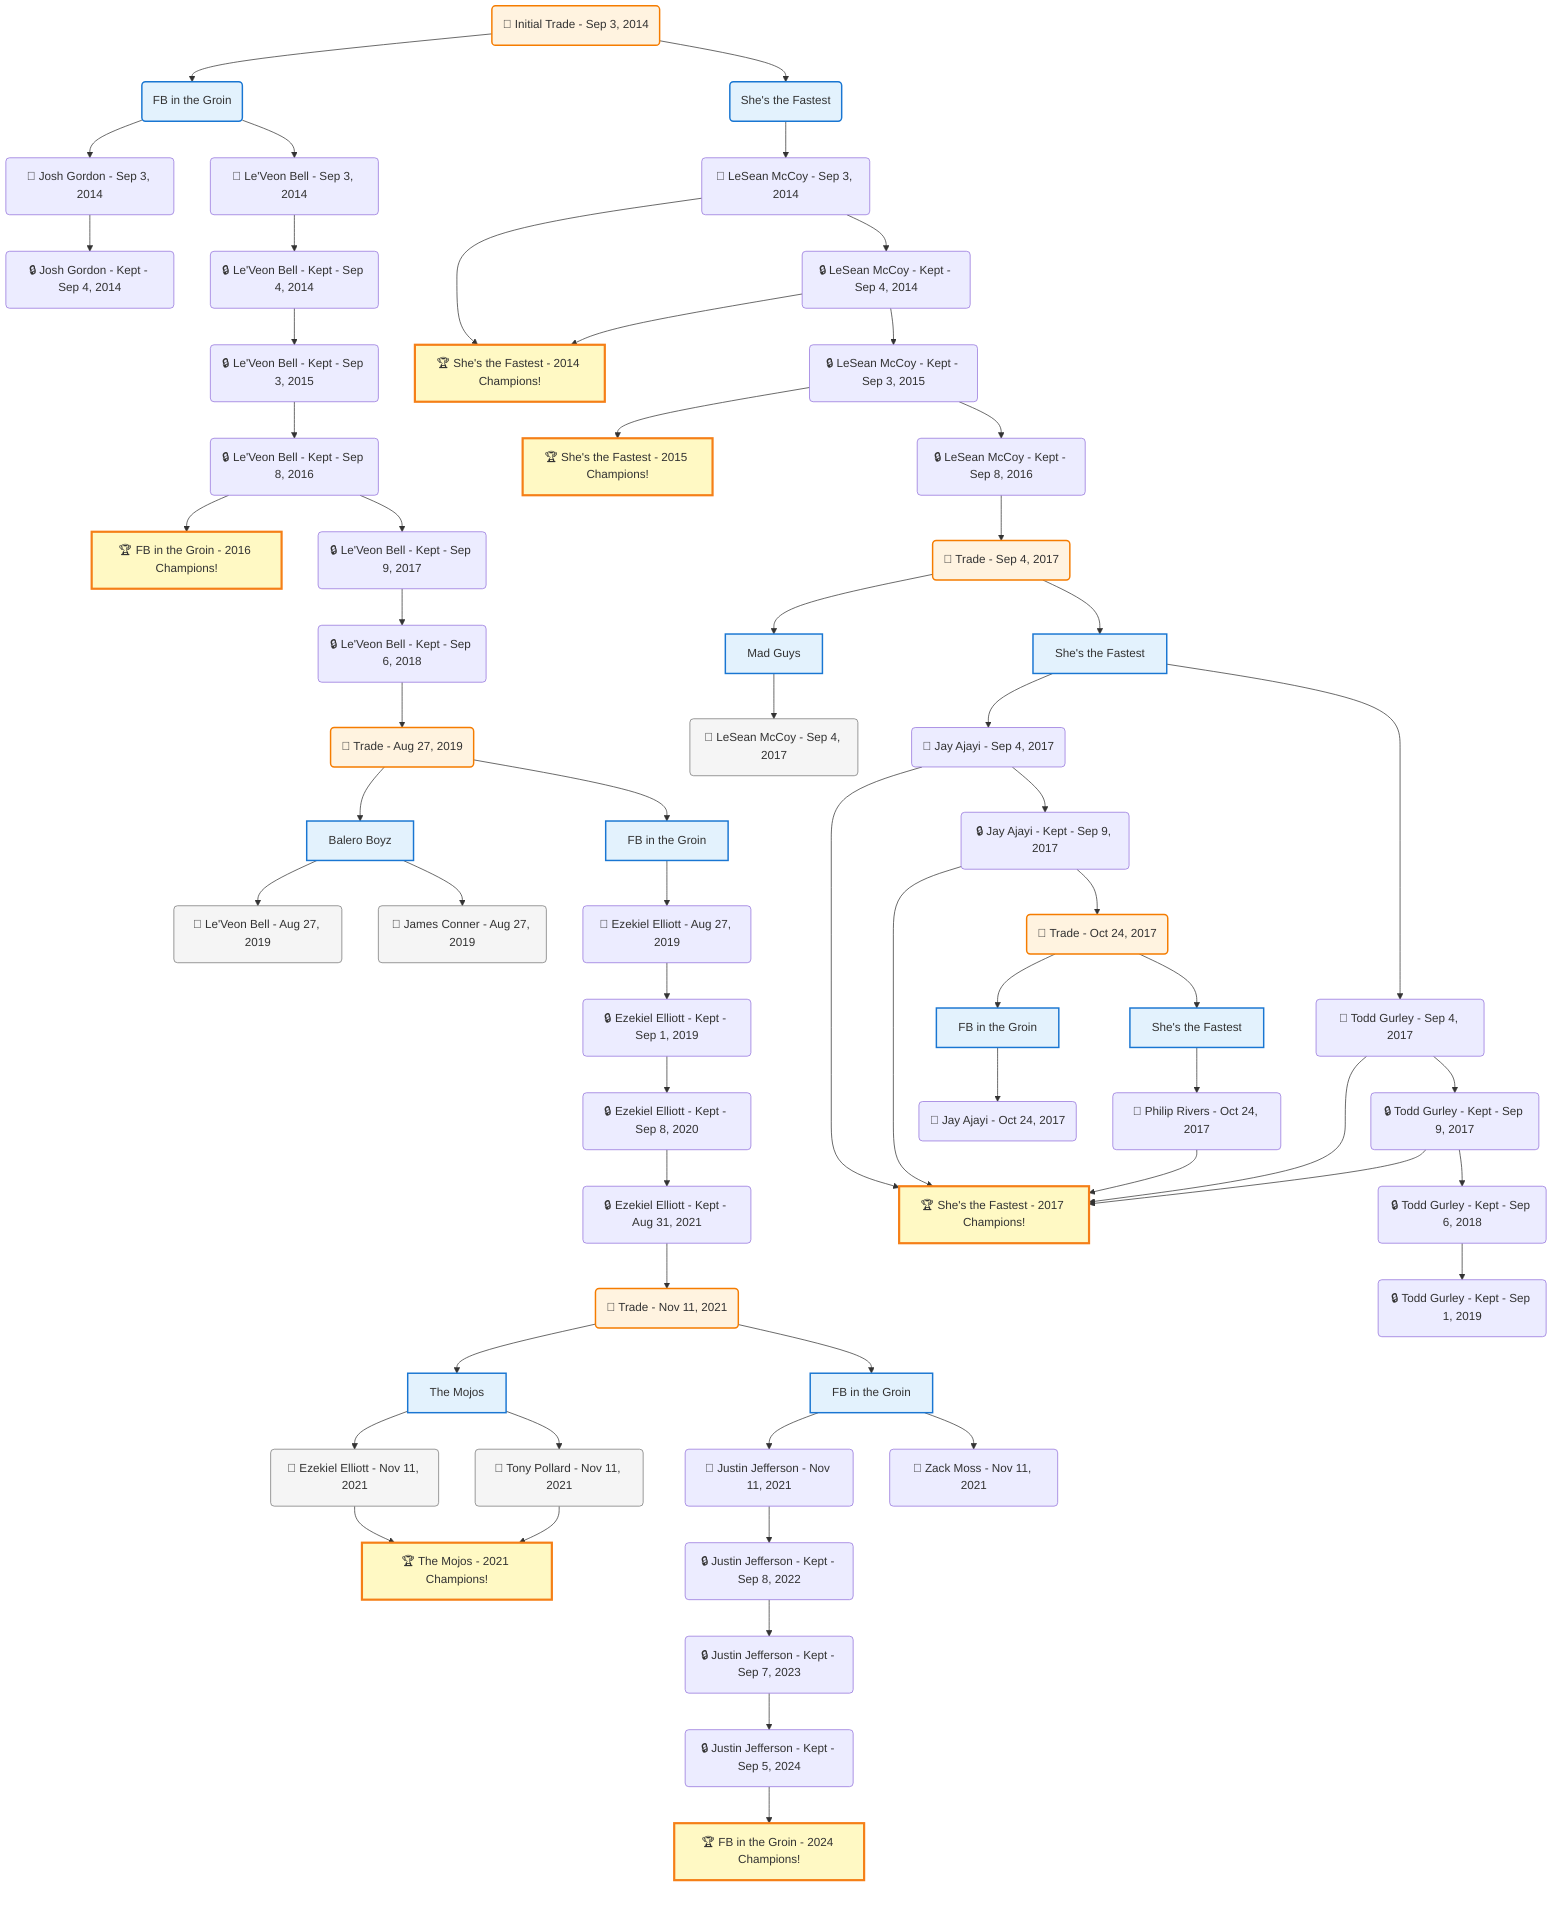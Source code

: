 flowchart TD

    TRADE_MAIN("🔄 Initial Trade - Sep 3, 2014")
    TEAM_1("FB in the Groin")
    TEAM_2("She's the Fastest")
    NODE_380ecf00-e996-4abc-90af-70604c332789("🔄 Josh Gordon - Sep 3, 2014")
    NODE_f697d168-6b7f-4878-8a05-a49e0a6f9b18("🔒 Josh Gordon - Kept - Sep 4, 2014")
    NODE_6e0312c7-4d17-4fcb-af7b-81387470692a("🔄 LeSean McCoy - Sep 3, 2014")
    CHAMP_4449259f-64af-44fd-9235-1facc0926234_2014["🏆 She's the Fastest - 2014 Champions!"]
    NODE_879f2656-d4be-4622-bd71-86c09df64f9c("🔒 LeSean McCoy - Kept - Sep 4, 2014")
    NODE_86430b66-2117-4a0e-abb3-08d47c3c9c84("🔒 LeSean McCoy - Kept - Sep 3, 2015")
    CHAMP_4449259f-64af-44fd-9235-1facc0926234_2015["🏆 She's the Fastest - 2015 Champions!"]
    NODE_ba3bdcae-4bb5-4f28-ae63-8bf8713c8176("🔒 LeSean McCoy - Kept - Sep 8, 2016")
    TRADE_7bfba4bd-d6f1-4209-a621-bdb2a5b2de39_3("🔄 Trade - Sep 4, 2017")
    TEAM_f5908944-6efd-40eb-af54-6c53004e0e2f_4["Mad Guys"]
    NODE_8b63d102-f4c2-48a5-a58b-8dcd4ba73548("🔄 LeSean McCoy - Sep 4, 2017")
    TEAM_4449259f-64af-44fd-9235-1facc0926234_5["She's the Fastest"]
    NODE_342070a1-be0c-42aa-aedd-0ccad980b574("🔄 Jay Ajayi - Sep 4, 2017")
    CHAMP_4449259f-64af-44fd-9235-1facc0926234_2017["🏆 She's the Fastest - 2017 Champions!"]
    NODE_c26b55c1-4a85-45e4-8cc0-589e05ed701f("🔒 Jay Ajayi - Kept - Sep 9, 2017")
    TRADE_c1f694f3-bcd6-4c48-88ac-be7badfd3a46_6("🔄 Trade - Oct 24, 2017")
    TEAM_f483ecf1-cd17-4991-854b-e52dfc957b45_7["FB in the Groin"]
    NODE_e0a1586e-d2fc-4385-96de-c3277cf46910("🔄 Jay Ajayi - Oct 24, 2017")
    TEAM_4449259f-64af-44fd-9235-1facc0926234_8["She's the Fastest"]
    NODE_bb510a60-4949-4ed5-8b26-bff6b0df9152("🔄 Philip Rivers - Oct 24, 2017")
    NODE_c0f8a169-bc6c-495e-9c45-26181e5bda87("🔄 Todd Gurley - Sep 4, 2017")
    NODE_26ed1213-fc70-4ae3-8fe1-8bc04cad9ad9("🔒 Todd Gurley - Kept - Sep 9, 2017")
    NODE_2b1dd8e1-8389-44d4-a07e-3600515cddf1("🔒 Todd Gurley - Kept - Sep 6, 2018")
    NODE_c0e9293b-aaf0-4dd4-9a98-3a27f21525aa("🔒 Todd Gurley - Kept - Sep 1, 2019")
    NODE_0adf7de3-6ada-4ca6-9156-d61c99541556("🔄 Le'Veon Bell - Sep 3, 2014")
    NODE_dd4321d9-65d0-4334-bab2-727d350027d1("🔒 Le'Veon Bell - Kept - Sep 4, 2014")
    NODE_bf4916ee-43f9-4df8-95ac-8ce96ffcca8e("🔒 Le'Veon Bell - Kept - Sep 3, 2015")
    NODE_65aa82f8-b9d0-454b-b7fc-0130c9b7c907("🔒 Le'Veon Bell - Kept - Sep 8, 2016")
    CHAMP_f483ecf1-cd17-4991-854b-e52dfc957b45_2016["🏆 FB in the Groin - 2016 Champions!"]
    NODE_a248381c-e48f-4d69-8b27-cc02b8f5f4cb("🔒 Le'Veon Bell - Kept - Sep 9, 2017")
    NODE_59cf1611-563a-434e-aff0-6077a5396432("🔒 Le'Veon Bell - Kept - Sep 6, 2018")
    TRADE_4e45f353-24c3-46d7-a691-a8cb31da069e_9("🔄 Trade - Aug 27, 2019")
    TEAM_2feaf03e-fb22-498e-ac8f-e596b6ba7810_10["Balero Boyz"]
    NODE_59268d5b-f355-4b6e-bca4-070815370b04("🔄 Le'Veon Bell - Aug 27, 2019")
    NODE_cbe60832-3c71-4196-aa36-cf78c53f7f2d("🔄 James Conner - Aug 27, 2019")
    TEAM_f483ecf1-cd17-4991-854b-e52dfc957b45_11["FB in the Groin"]
    NODE_45a0bd28-03b2-44dc-a3a1-ec8a0bca96ce("🔄 Ezekiel Elliott - Aug 27, 2019")
    NODE_8c26cca0-aacf-430d-ad2c-aa79ed5d716f("🔒 Ezekiel Elliott - Kept - Sep 1, 2019")
    NODE_829e811b-ead8-402d-8bbe-92cb60a3a834("🔒 Ezekiel Elliott - Kept - Sep 8, 2020")
    NODE_ae6d5939-886f-49ae-a831-34feee078b3d("🔒 Ezekiel Elliott - Kept - Aug 31, 2021")
    TRADE_451b2038-42ba-4ba2-9eed-7d7e59e4281d_12("🔄 Trade - Nov 11, 2021")
    TEAM_bbe2d0ad-54cf-4c22-be82-b2a5f262a157_13["The Mojos"]
    NODE_4d79c91c-098e-498f-9aa9-ee835c90d399("🔄 Ezekiel Elliott - Nov 11, 2021")
    CHAMP_bbe2d0ad-54cf-4c22-be82-b2a5f262a157_2021["🏆 The Mojos - 2021 Champions!"]
    NODE_5d5d8e60-bf6b-445b-a0d4-1c55e9fa6097("🔄 Tony Pollard - Nov 11, 2021")
    TEAM_f483ecf1-cd17-4991-854b-e52dfc957b45_14["FB in the Groin"]
    NODE_e07cacc3-49e5-4e21-a75f-83405ff4f57b("🔄 Justin Jefferson - Nov 11, 2021")
    NODE_4946198b-20fe-4992-b2c1-86ea0927d0be("🔒 Justin Jefferson - Kept - Sep 8, 2022")
    NODE_5ec147e7-5e82-4d0c-b521-0e892098b936("🔒 Justin Jefferson - Kept - Sep 7, 2023")
    NODE_df0f34bb-4caf-4282-a80d-31c385b4ab7c("🔒 Justin Jefferson - Kept - Sep 5, 2024")
    CHAMP_f483ecf1-cd17-4991-854b-e52dfc957b45_2024["🏆 FB in the Groin - 2024 Champions!"]
    NODE_580e8901-5bae-437e-8fae-ca50a9ef5c01("🔄 Zack Moss - Nov 11, 2021")

    TRADE_MAIN --> TEAM_1
    TRADE_MAIN --> TEAM_2
    TEAM_1 --> NODE_380ecf00-e996-4abc-90af-70604c332789
    NODE_380ecf00-e996-4abc-90af-70604c332789 --> NODE_f697d168-6b7f-4878-8a05-a49e0a6f9b18
    TEAM_2 --> NODE_6e0312c7-4d17-4fcb-af7b-81387470692a
    NODE_6e0312c7-4d17-4fcb-af7b-81387470692a --> CHAMP_4449259f-64af-44fd-9235-1facc0926234_2014
    NODE_6e0312c7-4d17-4fcb-af7b-81387470692a --> NODE_879f2656-d4be-4622-bd71-86c09df64f9c
    NODE_879f2656-d4be-4622-bd71-86c09df64f9c --> CHAMP_4449259f-64af-44fd-9235-1facc0926234_2014
    NODE_879f2656-d4be-4622-bd71-86c09df64f9c --> NODE_86430b66-2117-4a0e-abb3-08d47c3c9c84
    NODE_86430b66-2117-4a0e-abb3-08d47c3c9c84 --> CHAMP_4449259f-64af-44fd-9235-1facc0926234_2015
    NODE_86430b66-2117-4a0e-abb3-08d47c3c9c84 --> NODE_ba3bdcae-4bb5-4f28-ae63-8bf8713c8176
    NODE_ba3bdcae-4bb5-4f28-ae63-8bf8713c8176 --> TRADE_7bfba4bd-d6f1-4209-a621-bdb2a5b2de39_3
    TRADE_7bfba4bd-d6f1-4209-a621-bdb2a5b2de39_3 --> TEAM_f5908944-6efd-40eb-af54-6c53004e0e2f_4
    TEAM_f5908944-6efd-40eb-af54-6c53004e0e2f_4 --> NODE_8b63d102-f4c2-48a5-a58b-8dcd4ba73548
    TRADE_7bfba4bd-d6f1-4209-a621-bdb2a5b2de39_3 --> TEAM_4449259f-64af-44fd-9235-1facc0926234_5
    TEAM_4449259f-64af-44fd-9235-1facc0926234_5 --> NODE_342070a1-be0c-42aa-aedd-0ccad980b574
    NODE_342070a1-be0c-42aa-aedd-0ccad980b574 --> CHAMP_4449259f-64af-44fd-9235-1facc0926234_2017
    NODE_342070a1-be0c-42aa-aedd-0ccad980b574 --> NODE_c26b55c1-4a85-45e4-8cc0-589e05ed701f
    NODE_c26b55c1-4a85-45e4-8cc0-589e05ed701f --> CHAMP_4449259f-64af-44fd-9235-1facc0926234_2017
    NODE_c26b55c1-4a85-45e4-8cc0-589e05ed701f --> TRADE_c1f694f3-bcd6-4c48-88ac-be7badfd3a46_6
    TRADE_c1f694f3-bcd6-4c48-88ac-be7badfd3a46_6 --> TEAM_f483ecf1-cd17-4991-854b-e52dfc957b45_7
    TEAM_f483ecf1-cd17-4991-854b-e52dfc957b45_7 --> NODE_e0a1586e-d2fc-4385-96de-c3277cf46910
    TRADE_c1f694f3-bcd6-4c48-88ac-be7badfd3a46_6 --> TEAM_4449259f-64af-44fd-9235-1facc0926234_8
    TEAM_4449259f-64af-44fd-9235-1facc0926234_8 --> NODE_bb510a60-4949-4ed5-8b26-bff6b0df9152
    NODE_bb510a60-4949-4ed5-8b26-bff6b0df9152 --> CHAMP_4449259f-64af-44fd-9235-1facc0926234_2017
    TEAM_4449259f-64af-44fd-9235-1facc0926234_5 --> NODE_c0f8a169-bc6c-495e-9c45-26181e5bda87
    NODE_c0f8a169-bc6c-495e-9c45-26181e5bda87 --> CHAMP_4449259f-64af-44fd-9235-1facc0926234_2017
    NODE_c0f8a169-bc6c-495e-9c45-26181e5bda87 --> NODE_26ed1213-fc70-4ae3-8fe1-8bc04cad9ad9
    NODE_26ed1213-fc70-4ae3-8fe1-8bc04cad9ad9 --> CHAMP_4449259f-64af-44fd-9235-1facc0926234_2017
    NODE_26ed1213-fc70-4ae3-8fe1-8bc04cad9ad9 --> NODE_2b1dd8e1-8389-44d4-a07e-3600515cddf1
    NODE_2b1dd8e1-8389-44d4-a07e-3600515cddf1 --> NODE_c0e9293b-aaf0-4dd4-9a98-3a27f21525aa
    TEAM_1 --> NODE_0adf7de3-6ada-4ca6-9156-d61c99541556
    NODE_0adf7de3-6ada-4ca6-9156-d61c99541556 --> NODE_dd4321d9-65d0-4334-bab2-727d350027d1
    NODE_dd4321d9-65d0-4334-bab2-727d350027d1 --> NODE_bf4916ee-43f9-4df8-95ac-8ce96ffcca8e
    NODE_bf4916ee-43f9-4df8-95ac-8ce96ffcca8e --> NODE_65aa82f8-b9d0-454b-b7fc-0130c9b7c907
    NODE_65aa82f8-b9d0-454b-b7fc-0130c9b7c907 --> CHAMP_f483ecf1-cd17-4991-854b-e52dfc957b45_2016
    NODE_65aa82f8-b9d0-454b-b7fc-0130c9b7c907 --> NODE_a248381c-e48f-4d69-8b27-cc02b8f5f4cb
    NODE_a248381c-e48f-4d69-8b27-cc02b8f5f4cb --> NODE_59cf1611-563a-434e-aff0-6077a5396432
    NODE_59cf1611-563a-434e-aff0-6077a5396432 --> TRADE_4e45f353-24c3-46d7-a691-a8cb31da069e_9
    TRADE_4e45f353-24c3-46d7-a691-a8cb31da069e_9 --> TEAM_2feaf03e-fb22-498e-ac8f-e596b6ba7810_10
    TEAM_2feaf03e-fb22-498e-ac8f-e596b6ba7810_10 --> NODE_59268d5b-f355-4b6e-bca4-070815370b04
    TEAM_2feaf03e-fb22-498e-ac8f-e596b6ba7810_10 --> NODE_cbe60832-3c71-4196-aa36-cf78c53f7f2d
    TRADE_4e45f353-24c3-46d7-a691-a8cb31da069e_9 --> TEAM_f483ecf1-cd17-4991-854b-e52dfc957b45_11
    TEAM_f483ecf1-cd17-4991-854b-e52dfc957b45_11 --> NODE_45a0bd28-03b2-44dc-a3a1-ec8a0bca96ce
    NODE_45a0bd28-03b2-44dc-a3a1-ec8a0bca96ce --> NODE_8c26cca0-aacf-430d-ad2c-aa79ed5d716f
    NODE_8c26cca0-aacf-430d-ad2c-aa79ed5d716f --> NODE_829e811b-ead8-402d-8bbe-92cb60a3a834
    NODE_829e811b-ead8-402d-8bbe-92cb60a3a834 --> NODE_ae6d5939-886f-49ae-a831-34feee078b3d
    NODE_ae6d5939-886f-49ae-a831-34feee078b3d --> TRADE_451b2038-42ba-4ba2-9eed-7d7e59e4281d_12
    TRADE_451b2038-42ba-4ba2-9eed-7d7e59e4281d_12 --> TEAM_bbe2d0ad-54cf-4c22-be82-b2a5f262a157_13
    TEAM_bbe2d0ad-54cf-4c22-be82-b2a5f262a157_13 --> NODE_4d79c91c-098e-498f-9aa9-ee835c90d399
    NODE_4d79c91c-098e-498f-9aa9-ee835c90d399 --> CHAMP_bbe2d0ad-54cf-4c22-be82-b2a5f262a157_2021
    TEAM_bbe2d0ad-54cf-4c22-be82-b2a5f262a157_13 --> NODE_5d5d8e60-bf6b-445b-a0d4-1c55e9fa6097
    NODE_5d5d8e60-bf6b-445b-a0d4-1c55e9fa6097 --> CHAMP_bbe2d0ad-54cf-4c22-be82-b2a5f262a157_2021
    TRADE_451b2038-42ba-4ba2-9eed-7d7e59e4281d_12 --> TEAM_f483ecf1-cd17-4991-854b-e52dfc957b45_14
    TEAM_f483ecf1-cd17-4991-854b-e52dfc957b45_14 --> NODE_e07cacc3-49e5-4e21-a75f-83405ff4f57b
    NODE_e07cacc3-49e5-4e21-a75f-83405ff4f57b --> NODE_4946198b-20fe-4992-b2c1-86ea0927d0be
    NODE_4946198b-20fe-4992-b2c1-86ea0927d0be --> NODE_5ec147e7-5e82-4d0c-b521-0e892098b936
    NODE_5ec147e7-5e82-4d0c-b521-0e892098b936 --> NODE_df0f34bb-4caf-4282-a80d-31c385b4ab7c
    NODE_df0f34bb-4caf-4282-a80d-31c385b4ab7c --> CHAMP_f483ecf1-cd17-4991-854b-e52dfc957b45_2024
    TEAM_f483ecf1-cd17-4991-854b-e52dfc957b45_14 --> NODE_580e8901-5bae-437e-8fae-ca50a9ef5c01

    %% Node styling
    classDef teamNode fill:#e3f2fd,stroke:#1976d2,stroke-width:2px
    classDef tradeNode fill:#fff3e0,stroke:#f57c00,stroke-width:2px
    classDef playerNode fill:#f3e5f5,stroke:#7b1fa2,stroke-width:1px
    classDef nonRootPlayerNode fill:#f5f5f5,stroke:#757575,stroke-width:1px
    classDef endNode fill:#ffebee,stroke:#c62828,stroke-width:2px
    classDef waiverNode fill:#e8f5e8,stroke:#388e3c,stroke-width:2px
    classDef championshipNode fill:#fff9c4,stroke:#f57f17,stroke-width:3px

    class TEAM_1,TEAM_2,TEAM_f5908944-6efd-40eb-af54-6c53004e0e2f_4,TEAM_4449259f-64af-44fd-9235-1facc0926234_5,TEAM_f483ecf1-cd17-4991-854b-e52dfc957b45_7,TEAM_4449259f-64af-44fd-9235-1facc0926234_8,TEAM_2feaf03e-fb22-498e-ac8f-e596b6ba7810_10,TEAM_f483ecf1-cd17-4991-854b-e52dfc957b45_11,TEAM_bbe2d0ad-54cf-4c22-be82-b2a5f262a157_13,TEAM_f483ecf1-cd17-4991-854b-e52dfc957b45_14 teamNode
    class CHAMP_4449259f-64af-44fd-9235-1facc0926234_2014,CHAMP_4449259f-64af-44fd-9235-1facc0926234_2015,CHAMP_4449259f-64af-44fd-9235-1facc0926234_2017,CHAMP_f483ecf1-cd17-4991-854b-e52dfc957b45_2016,CHAMP_bbe2d0ad-54cf-4c22-be82-b2a5f262a157_2021,CHAMP_f483ecf1-cd17-4991-854b-e52dfc957b45_2024 championshipNode
    class NODE_8b63d102-f4c2-48a5-a58b-8dcd4ba73548,NODE_59268d5b-f355-4b6e-bca4-070815370b04,NODE_cbe60832-3c71-4196-aa36-cf78c53f7f2d,NODE_4d79c91c-098e-498f-9aa9-ee835c90d399,NODE_5d5d8e60-bf6b-445b-a0d4-1c55e9fa6097 nonRootPlayerNode
    class TRADE_MAIN,TRADE_7bfba4bd-d6f1-4209-a621-bdb2a5b2de39_3,TRADE_c1f694f3-bcd6-4c48-88ac-be7badfd3a46_6,TRADE_4e45f353-24c3-46d7-a691-a8cb31da069e_9,TRADE_451b2038-42ba-4ba2-9eed-7d7e59e4281d_12 tradeNode